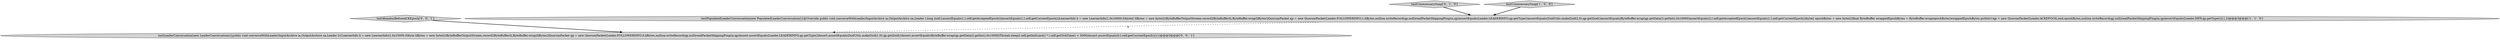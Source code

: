 digraph {
4 [style = filled, label = "testAbandonBeforeACKEpoch['0', '0', '1']", fillcolor = lightgray, shape = diamond image = "AAA0AAABBB3BBB"];
1 [style = filled, label = "testPopulatedLeaderConversation(new PopulatedLeaderConversation(){@Override public void converseWithLeader(InputArchive ia,OutputArchive oa,Leader l,long zxid){assertEquals(1,l.self.getAcceptedEpoch())assertEquals(1,l.self.getCurrentEpoch())LearnerInfo li = new LearnerInfo(1,0x10000,0)byte(( liBytes = new byte((((ByteBufferOutputStream.record2ByteBuffer(li,ByteBuffer.wrap(liBytes))QuorumPacket qp = new QuorumPacket(Leader.FOLLOWERINFO,1,liBytes,null)oa.writeRecord(qp,null)readPacketSkippingPing(ia,qp)assertEquals(Leader.LEADERINFO,qp.getType())assertEquals(ZxidUtils.makeZxid(2,0),qp.getZxid())assertEquals(ByteBuffer.wrap(qp.getData()).getInt(),0x10000)assertEquals(2,l.self.getAcceptedEpoch())assertEquals(1,l.self.getCurrentEpoch())byte(( epochBytes = new byte((((final ByteBuffer wrappedEpochBytes = ByteBuffer.wrap(epochBytes)wrappedEpochBytes.putInt(1)qp = new QuorumPacket(Leader.ACKEPOCH,zxid,epochBytes,null)oa.writeRecord(qp,null)readPacketSkippingPing(ia,qp)assertEquals(Leader.DIFF,qp.getType())}},2)@@@3@@@['1', '1', '0']", fillcolor = lightgray, shape = ellipse image = "AAA0AAABBB1BBB"];
3 [style = filled, label = "testLeaderConversation(new LeaderConversation(){public void converseWithLeader(InputArchive ia,OutputArchive oa,Leader l){LearnerInfo li = new LearnerInfo(1,0x10000,0)byte liBytes = new byte((((ByteBufferOutputStream.record2ByteBuffer(li,ByteBuffer.wrap(liBytes))QuorumPacket qp = new QuorumPacket(Leader.FOLLOWERINFO,0,liBytes,null)oa.writeRecord(qp,null)readPacketSkippingPing(ia,qp)Assert.assertEquals(Leader.LEADERINFO,qp.getType())Assert.assertEquals(ZxidUtils.makeZxid(1,0),qp.getZxid())Assert.assertEquals(ByteBuffer.wrap(qp.getData()).getInt(),0x10000)Thread.sleep(l.self.getInitLimit() * l.self.getTickTime() + 5000)Assert.assertEquals(0,l.self.getCurrentEpoch())}})@@@3@@@['0', '0', '1']", fillcolor = lightgray, shape = ellipse image = "AAA0AAABBB3BBB"];
2 [style = filled, label = "testUnnecessarySnap['0', '1', '0']", fillcolor = lightgray, shape = diamond image = "AAA0AAABBB2BBB"];
0 [style = filled, label = "testUnnecessarySnap['1', '0', '0']", fillcolor = lightgray, shape = diamond image = "AAA0AAABBB1BBB"];
1->3 [style = dashed, label="0"];
4->3 [style = bold, label=""];
2->1 [style = bold, label=""];
0->1 [style = bold, label=""];
}

